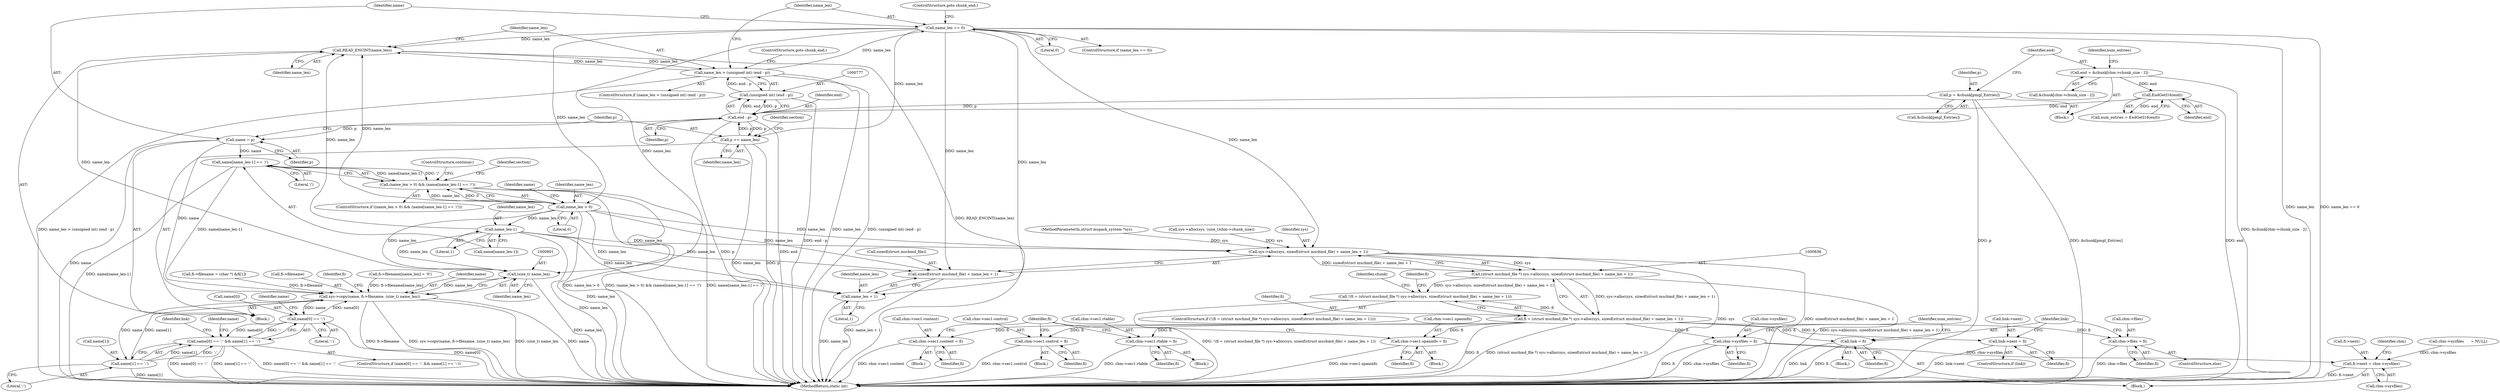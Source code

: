 digraph "1_libmspack_8759da8db6ec9e866cb8eb143313f397f925bb4f@del" {
"1000783" [label="(Call,name_len == 0)"];
"1000774" [label="(Call,name_len > (unsigned int) (end - p))"];
"1000771" [label="(Call,READ_ENCINT(name_len))"];
"1000816" [label="(Call,name_len-1)"];
"1000810" [label="(Call,name_len > 0)"];
"1000783" [label="(Call,name_len == 0)"];
"1000900" [label="(Call,(size_t) name_len)"];
"1000776" [label="(Call,(unsigned int) (end - p))"];
"1000778" [label="(Call,end - p)"];
"1000765" [label="(Call,EndGetI16(end))"];
"1000753" [label="(Call,end = &chunk[chm->chunk_size - 2])"];
"1000790" [label="(Call,p += name_len)"];
"1000747" [label="(Call,p = &chunk[pmgl_Entries])"];
"1000787" [label="(Call,name = p)"];
"1000813" [label="(Call,name[name_len-1] == '/')"];
"1000809" [label="(Call,(name_len > 0) && (name[name_len-1] == '/'))"];
"1000895" [label="(Call,sys->copy(name, fi->filename, (size_t) name_len))"];
"1000912" [label="(Call,name[0] == ':')"];
"1000911" [label="(Call,name[0] == ':' && name[1] == ':')"];
"1000917" [label="(Call,name[1] == ':')"];
"1000837" [label="(Call,sys->alloc(sys, sizeof(struct mschmd_file) + name_len + 1))"];
"1000835" [label="(Call,(struct mschmd_file *) sys->alloc(sys, sizeof(struct mschmd_file) + name_len + 1))"];
"1000832" [label="(Call,!(fi = (struct mschmd_file *) sys->alloc(sys, sizeof(struct mschmd_file) + name_len + 1)))"];
"1000833" [label="(Call,fi = (struct mschmd_file *) sys->alloc(sys, sizeof(struct mschmd_file) + name_len + 1))"];
"1000951" [label="(Call,chm->sec1.content = fi)"];
"1000973" [label="(Call,chm->sec1.control = fi)"];
"1000995" [label="(Call,chm->sec1.spaninfo = fi)"];
"1001017" [label="(Call,chm->sec1.rtable = fi)"];
"1001031" [label="(Call,chm->sysfiles = fi)"];
"1001024" [label="(Call,fi->next = chm->sysfiles)"];
"1001040" [label="(Call,link->next = fi)"];
"1001046" [label="(Call,chm->files = fi)"];
"1001051" [label="(Call,link = fi)"];
"1000839" [label="(Call,sizeof(struct mschmd_file) + name_len + 1)"];
"1000842" [label="(Call,name_len + 1)"];
"1000766" [label="(Identifier,end)"];
"1000790" [label="(Call,p += name_len)"];
"1000772" [label="(Identifier,name_len)"];
"1000951" [label="(Call,chm->sec1.content = fi)"];
"1000921" [label="(Literal,':')"];
"1001026" [label="(Identifier,fi)"];
"1000754" [label="(Identifier,end)"];
"1000919" [label="(Identifier,name)"];
"1000912" [label="(Call,name[0] == ':')"];
"1000785" [label="(Literal,0)"];
"1000816" [label="(Call,name_len-1)"];
"1000902" [label="(Identifier,name_len)"];
"1000843" [label="(Identifier,name_len)"];
"1000779" [label="(Identifier,end)"];
"1000916" [label="(Literal,':')"];
"1000957" [label="(Identifier,fi)"];
"1001025" [label="(Call,fi->next)"];
"1000910" [label="(ControlStructure,if (name[0] == ':' && name[1] == ':'))"];
"1000782" [label="(ControlStructure,if (name_len == 0))"];
"1000749" [label="(Call,&chunk[pmgl_Entries])"];
"1001033" [label="(Identifier,chm)"];
"1001046" [label="(Call,chm->files = fi)"];
"1001039" [label="(Identifier,link)"];
"1000855" [label="(Call,fi->filename = (char *) &fi[1])"];
"1000813" [label="(Call,name[name_len-1] == '/')"];
"1000787" [label="(Call,name = p)"];
"1000764" [label="(Identifier,num_entries)"];
"1000832" [label="(Call,!(fi = (struct mschmd_file *) sys->alloc(sys, sizeof(struct mschmd_file) + name_len + 1)))"];
"1000126" [label="(MethodParameterIn,struct mspack_system *sys)"];
"1000747" [label="(Call,p = &chunk[pmgl_Entries])"];
"1000769" [label="(Identifier,num_entries)"];
"1001023" [label="(Identifier,fi)"];
"1000996" [label="(Call,chm->sec1.spaninfo)"];
"1000157" [label="(Call,chm->sysfiles      = NULL)"];
"1001052" [label="(Identifier,link)"];
"1000788" [label="(Identifier,name)"];
"1000810" [label="(Call,name_len > 0)"];
"1000897" [label="(Call,fi->filename)"];
"1000847" [label="(Identifier,chunk)"];
"1000755" [label="(Call,&chunk[chm->chunk_size - 2])"];
"1000820" [label="(ControlStructure,continue;)"];
"1001047" [label="(Call,chm->files)"];
"1000774" [label="(Call,name_len > (unsigned int) (end - p))"];
"1000808" [label="(ControlStructure,if ((name_len > 0) && (name[name_len-1] == '/')))"];
"1001037" [label="(Block,)"];
"1000913" [label="(Call,name[0])"];
"1000753" [label="(Call,end = &chunk[chm->chunk_size - 2])"];
"1000789" [label="(Identifier,p)"];
"1000922" [label="(Block,)"];
"1000819" [label="(Literal,'/')"];
"1000771" [label="(Call,READ_ENCINT(name_len))"];
"1000833" [label="(Call,fi = (struct mschmd_file *) sys->alloc(sys, sizeof(struct mschmd_file) + name_len + 1))"];
"1000928" [label="(Identifier,name)"];
"1000812" [label="(Literal,0)"];
"1000844" [label="(Literal,1)"];
"1001071" [label="(MethodReturn,static int)"];
"1000906" [label="(Identifier,fi)"];
"1001051" [label="(Call,link = fi)"];
"1000911" [label="(Call,name[0] == ':' && name[1] == ':')"];
"1001031" [label="(Call,chm->sysfiles = fi)"];
"1000900" [label="(Call,(size_t) name_len)"];
"1000671" [label="(Call,sys->alloc(sys, (size_t)chm->chunk_size))"];
"1000778" [label="(Call,end - p)"];
"1000895" [label="(Call,sys->copy(name, fi->filename, (size_t) name_len))"];
"1000814" [label="(Call,name[name_len-1])"];
"1001032" [label="(Call,chm->sysfiles)"];
"1000809" [label="(Call,(name_len > 0) && (name[name_len-1] == '/'))"];
"1001016" [label="(Block,)"];
"1000815" [label="(Identifier,name)"];
"1001050" [label="(Identifier,fi)"];
"1000748" [label="(Identifier,p)"];
"1000840" [label="(Call,sizeof(struct mschmd_file))"];
"1000837" [label="(Call,sys->alloc(sys, sizeof(struct mschmd_file) + name_len + 1))"];
"1000903" [label="(Call,fi->filename[name_len] = '\0')"];
"1001017" [label="(Call,chm->sec1.rtable = fi)"];
"1001040" [label="(Call,link->next = fi)"];
"1000770" [label="(Block,)"];
"1000917" [label="(Call,name[1] == ':')"];
"1000786" [label="(ControlStructure,goto chunk_end;)"];
"1001041" [label="(Call,link->next)"];
"1000995" [label="(Call,chm->sec1.spaninfo = fi)"];
"1000842" [label="(Call,name_len + 1)"];
"1000792" [label="(Identifier,name_len)"];
"1000776" [label="(Call,(unsigned int) (end - p))"];
"1001024" [label="(Call,fi->next = chm->sysfiles)"];
"1000852" [label="(Identifier,fi)"];
"1000950" [label="(Block,)"];
"1000839" [label="(Call,sizeof(struct mschmd_file) + name_len + 1)"];
"1000823" [label="(Identifier,section)"];
"1000687" [label="(Block,)"];
"1000831" [label="(ControlStructure,if (!(fi = (struct mschmd_file *) sys->alloc(sys, sizeof(struct mschmd_file) + name_len + 1))))"];
"1000952" [label="(Call,chm->sec1.content)"];
"1000780" [label="(Identifier,p)"];
"1000794" [label="(Identifier,section)"];
"1000834" [label="(Identifier,fi)"];
"1000918" [label="(Call,name[1])"];
"1001035" [label="(Identifier,fi)"];
"1001018" [label="(Call,chm->sec1.rtable)"];
"1000763" [label="(Call,num_entries = EndGetI16(end))"];
"1001045" [label="(ControlStructure,else)"];
"1000973" [label="(Call,chm->sec1.control = fi)"];
"1001001" [label="(Identifier,fi)"];
"1001038" [label="(ControlStructure,if (link))"];
"1000781" [label="(ControlStructure,goto chunk_end;)"];
"1000775" [label="(Identifier,name_len)"];
"1000979" [label="(Identifier,fi)"];
"1000974" [label="(Call,chm->sec1.control)"];
"1000783" [label="(Call,name_len == 0)"];
"1000972" [label="(Block,)"];
"1000818" [label="(Literal,1)"];
"1000817" [label="(Identifier,name_len)"];
"1000835" [label="(Call,(struct mschmd_file *) sys->alloc(sys, sizeof(struct mschmd_file) + name_len + 1))"];
"1001044" [label="(Identifier,fi)"];
"1001053" [label="(Identifier,fi)"];
"1000896" [label="(Identifier,name)"];
"1000773" [label="(ControlStructure,if (name_len > (unsigned int) (end - p)))"];
"1000784" [label="(Identifier,name_len)"];
"1000765" [label="(Call,EndGetI16(end))"];
"1000994" [label="(Block,)"];
"1000811" [label="(Identifier,name_len)"];
"1001028" [label="(Call,chm->sysfiles)"];
"1000791" [label="(Identifier,p)"];
"1000838" [label="(Identifier,sys)"];
"1000783" -> "1000782"  [label="AST: "];
"1000783" -> "1000785"  [label="CFG: "];
"1000784" -> "1000783"  [label="AST: "];
"1000785" -> "1000783"  [label="AST: "];
"1000786" -> "1000783"  [label="CFG: "];
"1000788" -> "1000783"  [label="CFG: "];
"1000783" -> "1001071"  [label="DDG: name_len == 0"];
"1000783" -> "1001071"  [label="DDG: name_len"];
"1000783" -> "1000771"  [label="DDG: name_len"];
"1000774" -> "1000783"  [label="DDG: name_len"];
"1000783" -> "1000790"  [label="DDG: name_len"];
"1000783" -> "1000810"  [label="DDG: name_len"];
"1000783" -> "1000837"  [label="DDG: name_len"];
"1000783" -> "1000839"  [label="DDG: name_len"];
"1000783" -> "1000842"  [label="DDG: name_len"];
"1000783" -> "1000900"  [label="DDG: name_len"];
"1000774" -> "1000773"  [label="AST: "];
"1000774" -> "1000776"  [label="CFG: "];
"1000775" -> "1000774"  [label="AST: "];
"1000776" -> "1000774"  [label="AST: "];
"1000781" -> "1000774"  [label="CFG: "];
"1000784" -> "1000774"  [label="CFG: "];
"1000774" -> "1001071"  [label="DDG: (unsigned int) (end - p)"];
"1000774" -> "1001071"  [label="DDG: name_len > (unsigned int) (end - p)"];
"1000774" -> "1001071"  [label="DDG: name_len"];
"1000774" -> "1000771"  [label="DDG: name_len"];
"1000771" -> "1000774"  [label="DDG: name_len"];
"1000776" -> "1000774"  [label="DDG: end - p"];
"1000771" -> "1000770"  [label="AST: "];
"1000771" -> "1000772"  [label="CFG: "];
"1000772" -> "1000771"  [label="AST: "];
"1000775" -> "1000771"  [label="CFG: "];
"1000771" -> "1001071"  [label="DDG: READ_ENCINT(name_len)"];
"1000816" -> "1000771"  [label="DDG: name_len"];
"1000810" -> "1000771"  [label="DDG: name_len"];
"1000900" -> "1000771"  [label="DDG: name_len"];
"1000816" -> "1000814"  [label="AST: "];
"1000816" -> "1000818"  [label="CFG: "];
"1000817" -> "1000816"  [label="AST: "];
"1000818" -> "1000816"  [label="AST: "];
"1000814" -> "1000816"  [label="CFG: "];
"1000816" -> "1001071"  [label="DDG: name_len"];
"1000810" -> "1000816"  [label="DDG: name_len"];
"1000816" -> "1000837"  [label="DDG: name_len"];
"1000816" -> "1000839"  [label="DDG: name_len"];
"1000816" -> "1000842"  [label="DDG: name_len"];
"1000816" -> "1000900"  [label="DDG: name_len"];
"1000810" -> "1000809"  [label="AST: "];
"1000810" -> "1000812"  [label="CFG: "];
"1000811" -> "1000810"  [label="AST: "];
"1000812" -> "1000810"  [label="AST: "];
"1000815" -> "1000810"  [label="CFG: "];
"1000809" -> "1000810"  [label="CFG: "];
"1000810" -> "1001071"  [label="DDG: name_len"];
"1000810" -> "1000809"  [label="DDG: name_len"];
"1000810" -> "1000809"  [label="DDG: 0"];
"1000810" -> "1000837"  [label="DDG: name_len"];
"1000810" -> "1000839"  [label="DDG: name_len"];
"1000810" -> "1000842"  [label="DDG: name_len"];
"1000810" -> "1000900"  [label="DDG: name_len"];
"1000900" -> "1000895"  [label="AST: "];
"1000900" -> "1000902"  [label="CFG: "];
"1000901" -> "1000900"  [label="AST: "];
"1000902" -> "1000900"  [label="AST: "];
"1000895" -> "1000900"  [label="CFG: "];
"1000900" -> "1001071"  [label="DDG: name_len"];
"1000900" -> "1000895"  [label="DDG: name_len"];
"1000776" -> "1000778"  [label="CFG: "];
"1000777" -> "1000776"  [label="AST: "];
"1000778" -> "1000776"  [label="AST: "];
"1000776" -> "1001071"  [label="DDG: end - p"];
"1000778" -> "1000776"  [label="DDG: end"];
"1000778" -> "1000776"  [label="DDG: p"];
"1000778" -> "1000780"  [label="CFG: "];
"1000779" -> "1000778"  [label="AST: "];
"1000780" -> "1000778"  [label="AST: "];
"1000778" -> "1001071"  [label="DDG: p"];
"1000778" -> "1001071"  [label="DDG: end"];
"1000765" -> "1000778"  [label="DDG: end"];
"1000790" -> "1000778"  [label="DDG: p"];
"1000747" -> "1000778"  [label="DDG: p"];
"1000778" -> "1000787"  [label="DDG: p"];
"1000778" -> "1000790"  [label="DDG: p"];
"1000765" -> "1000763"  [label="AST: "];
"1000765" -> "1000766"  [label="CFG: "];
"1000766" -> "1000765"  [label="AST: "];
"1000763" -> "1000765"  [label="CFG: "];
"1000765" -> "1001071"  [label="DDG: end"];
"1000765" -> "1000763"  [label="DDG: end"];
"1000753" -> "1000765"  [label="DDG: end"];
"1000753" -> "1000687"  [label="AST: "];
"1000753" -> "1000755"  [label="CFG: "];
"1000754" -> "1000753"  [label="AST: "];
"1000755" -> "1000753"  [label="AST: "];
"1000764" -> "1000753"  [label="CFG: "];
"1000753" -> "1001071"  [label="DDG: &chunk[chm->chunk_size - 2]"];
"1000790" -> "1000770"  [label="AST: "];
"1000790" -> "1000792"  [label="CFG: "];
"1000791" -> "1000790"  [label="AST: "];
"1000792" -> "1000790"  [label="AST: "];
"1000794" -> "1000790"  [label="CFG: "];
"1000790" -> "1001071"  [label="DDG: p"];
"1000790" -> "1001071"  [label="DDG: name_len"];
"1000747" -> "1000687"  [label="AST: "];
"1000747" -> "1000749"  [label="CFG: "];
"1000748" -> "1000747"  [label="AST: "];
"1000749" -> "1000747"  [label="AST: "];
"1000754" -> "1000747"  [label="CFG: "];
"1000747" -> "1001071"  [label="DDG: p"];
"1000747" -> "1001071"  [label="DDG: &chunk[pmgl_Entries]"];
"1000787" -> "1000770"  [label="AST: "];
"1000787" -> "1000789"  [label="CFG: "];
"1000788" -> "1000787"  [label="AST: "];
"1000789" -> "1000787"  [label="AST: "];
"1000791" -> "1000787"  [label="CFG: "];
"1000787" -> "1001071"  [label="DDG: name"];
"1000787" -> "1000813"  [label="DDG: name"];
"1000787" -> "1000895"  [label="DDG: name"];
"1000813" -> "1000809"  [label="AST: "];
"1000813" -> "1000819"  [label="CFG: "];
"1000814" -> "1000813"  [label="AST: "];
"1000819" -> "1000813"  [label="AST: "];
"1000809" -> "1000813"  [label="CFG: "];
"1000813" -> "1001071"  [label="DDG: name[name_len-1]"];
"1000813" -> "1000809"  [label="DDG: name[name_len-1]"];
"1000813" -> "1000809"  [label="DDG: '/'"];
"1000813" -> "1000895"  [label="DDG: name[name_len-1]"];
"1000809" -> "1000808"  [label="AST: "];
"1000820" -> "1000809"  [label="CFG: "];
"1000823" -> "1000809"  [label="CFG: "];
"1000809" -> "1001071"  [label="DDG: name_len > 0"];
"1000809" -> "1001071"  [label="DDG: (name_len > 0) && (name[name_len-1] == '/')"];
"1000809" -> "1001071"  [label="DDG: name[name_len-1] == '/'"];
"1000895" -> "1000770"  [label="AST: "];
"1000896" -> "1000895"  [label="AST: "];
"1000897" -> "1000895"  [label="AST: "];
"1000906" -> "1000895"  [label="CFG: "];
"1000895" -> "1001071"  [label="DDG: fi->filename"];
"1000895" -> "1001071"  [label="DDG: sys->copy(name, fi->filename, (size_t) name_len)"];
"1000895" -> "1001071"  [label="DDG: (size_t) name_len"];
"1000895" -> "1001071"  [label="DDG: name"];
"1000917" -> "1000895"  [label="DDG: name[1]"];
"1000912" -> "1000895"  [label="DDG: name[0]"];
"1000903" -> "1000895"  [label="DDG: fi->filename[name_len]"];
"1000855" -> "1000895"  [label="DDG: fi->filename"];
"1000895" -> "1000912"  [label="DDG: name"];
"1000895" -> "1000917"  [label="DDG: name"];
"1000912" -> "1000911"  [label="AST: "];
"1000912" -> "1000916"  [label="CFG: "];
"1000913" -> "1000912"  [label="AST: "];
"1000916" -> "1000912"  [label="AST: "];
"1000919" -> "1000912"  [label="CFG: "];
"1000911" -> "1000912"  [label="CFG: "];
"1000912" -> "1001071"  [label="DDG: name[0]"];
"1000912" -> "1000911"  [label="DDG: name[0]"];
"1000912" -> "1000911"  [label="DDG: ':'"];
"1000911" -> "1000910"  [label="AST: "];
"1000911" -> "1000917"  [label="CFG: "];
"1000917" -> "1000911"  [label="AST: "];
"1000928" -> "1000911"  [label="CFG: "];
"1001039" -> "1000911"  [label="CFG: "];
"1000911" -> "1001071"  [label="DDG: name[0] == ':' && name[1] == ':'"];
"1000911" -> "1001071"  [label="DDG: name[0] == ':'"];
"1000911" -> "1001071"  [label="DDG: name[1] == ':'"];
"1000917" -> "1000911"  [label="DDG: name[1]"];
"1000917" -> "1000911"  [label="DDG: ':'"];
"1000917" -> "1000921"  [label="CFG: "];
"1000918" -> "1000917"  [label="AST: "];
"1000921" -> "1000917"  [label="AST: "];
"1000917" -> "1001071"  [label="DDG: name[1]"];
"1000837" -> "1000835"  [label="AST: "];
"1000837" -> "1000839"  [label="CFG: "];
"1000838" -> "1000837"  [label="AST: "];
"1000839" -> "1000837"  [label="AST: "];
"1000835" -> "1000837"  [label="CFG: "];
"1000837" -> "1001071"  [label="DDG: sys"];
"1000837" -> "1001071"  [label="DDG: sizeof(struct mschmd_file) + name_len + 1"];
"1000837" -> "1000835"  [label="DDG: sys"];
"1000837" -> "1000835"  [label="DDG: sizeof(struct mschmd_file) + name_len + 1"];
"1000671" -> "1000837"  [label="DDG: sys"];
"1000126" -> "1000837"  [label="DDG: sys"];
"1000835" -> "1000833"  [label="AST: "];
"1000836" -> "1000835"  [label="AST: "];
"1000833" -> "1000835"  [label="CFG: "];
"1000835" -> "1001071"  [label="DDG: sys->alloc(sys, sizeof(struct mschmd_file) + name_len + 1)"];
"1000835" -> "1000832"  [label="DDG: sys->alloc(sys, sizeof(struct mschmd_file) + name_len + 1)"];
"1000835" -> "1000833"  [label="DDG: sys->alloc(sys, sizeof(struct mschmd_file) + name_len + 1)"];
"1000832" -> "1000831"  [label="AST: "];
"1000832" -> "1000833"  [label="CFG: "];
"1000833" -> "1000832"  [label="AST: "];
"1000847" -> "1000832"  [label="CFG: "];
"1000852" -> "1000832"  [label="CFG: "];
"1000832" -> "1001071"  [label="DDG: !(fi = (struct mschmd_file *) sys->alloc(sys, sizeof(struct mschmd_file) + name_len + 1))"];
"1000833" -> "1000832"  [label="DDG: fi"];
"1000834" -> "1000833"  [label="AST: "];
"1000833" -> "1001071"  [label="DDG: fi"];
"1000833" -> "1001071"  [label="DDG: (struct mschmd_file *) sys->alloc(sys, sizeof(struct mschmd_file) + name_len + 1)"];
"1000833" -> "1000951"  [label="DDG: fi"];
"1000833" -> "1000973"  [label="DDG: fi"];
"1000833" -> "1000995"  [label="DDG: fi"];
"1000833" -> "1001017"  [label="DDG: fi"];
"1000833" -> "1001031"  [label="DDG: fi"];
"1000833" -> "1001040"  [label="DDG: fi"];
"1000833" -> "1001046"  [label="DDG: fi"];
"1000833" -> "1001051"  [label="DDG: fi"];
"1000951" -> "1000950"  [label="AST: "];
"1000951" -> "1000957"  [label="CFG: "];
"1000952" -> "1000951"  [label="AST: "];
"1000957" -> "1000951"  [label="AST: "];
"1001026" -> "1000951"  [label="CFG: "];
"1000951" -> "1001071"  [label="DDG: chm->sec1.content"];
"1000973" -> "1000972"  [label="AST: "];
"1000973" -> "1000979"  [label="CFG: "];
"1000974" -> "1000973"  [label="AST: "];
"1000979" -> "1000973"  [label="AST: "];
"1001026" -> "1000973"  [label="CFG: "];
"1000973" -> "1001071"  [label="DDG: chm->sec1.control"];
"1000995" -> "1000994"  [label="AST: "];
"1000995" -> "1001001"  [label="CFG: "];
"1000996" -> "1000995"  [label="AST: "];
"1001001" -> "1000995"  [label="AST: "];
"1001026" -> "1000995"  [label="CFG: "];
"1000995" -> "1001071"  [label="DDG: chm->sec1.spaninfo"];
"1001017" -> "1001016"  [label="AST: "];
"1001017" -> "1001023"  [label="CFG: "];
"1001018" -> "1001017"  [label="AST: "];
"1001023" -> "1001017"  [label="AST: "];
"1001026" -> "1001017"  [label="CFG: "];
"1001017" -> "1001071"  [label="DDG: chm->sec1.rtable"];
"1001031" -> "1000922"  [label="AST: "];
"1001031" -> "1001035"  [label="CFG: "];
"1001032" -> "1001031"  [label="AST: "];
"1001035" -> "1001031"  [label="AST: "];
"1000769" -> "1001031"  [label="CFG: "];
"1001031" -> "1001071"  [label="DDG: fi"];
"1001031" -> "1001071"  [label="DDG: chm->sysfiles"];
"1001031" -> "1001024"  [label="DDG: chm->sysfiles"];
"1001024" -> "1000922"  [label="AST: "];
"1001024" -> "1001028"  [label="CFG: "];
"1001025" -> "1001024"  [label="AST: "];
"1001028" -> "1001024"  [label="AST: "];
"1001033" -> "1001024"  [label="CFG: "];
"1001024" -> "1001071"  [label="DDG: fi->next"];
"1000157" -> "1001024"  [label="DDG: chm->sysfiles"];
"1001040" -> "1001038"  [label="AST: "];
"1001040" -> "1001044"  [label="CFG: "];
"1001041" -> "1001040"  [label="AST: "];
"1001044" -> "1001040"  [label="AST: "];
"1001052" -> "1001040"  [label="CFG: "];
"1001040" -> "1001071"  [label="DDG: link->next"];
"1001046" -> "1001045"  [label="AST: "];
"1001046" -> "1001050"  [label="CFG: "];
"1001047" -> "1001046"  [label="AST: "];
"1001050" -> "1001046"  [label="AST: "];
"1001052" -> "1001046"  [label="CFG: "];
"1001046" -> "1001071"  [label="DDG: chm->files"];
"1001051" -> "1001037"  [label="AST: "];
"1001051" -> "1001053"  [label="CFG: "];
"1001052" -> "1001051"  [label="AST: "];
"1001053" -> "1001051"  [label="AST: "];
"1000769" -> "1001051"  [label="CFG: "];
"1001051" -> "1001071"  [label="DDG: link"];
"1001051" -> "1001071"  [label="DDG: fi"];
"1000839" -> "1000842"  [label="CFG: "];
"1000840" -> "1000839"  [label="AST: "];
"1000842" -> "1000839"  [label="AST: "];
"1000839" -> "1001071"  [label="DDG: name_len + 1"];
"1000842" -> "1000844"  [label="CFG: "];
"1000843" -> "1000842"  [label="AST: "];
"1000844" -> "1000842"  [label="AST: "];
"1000842" -> "1001071"  [label="DDG: name_len"];
}
